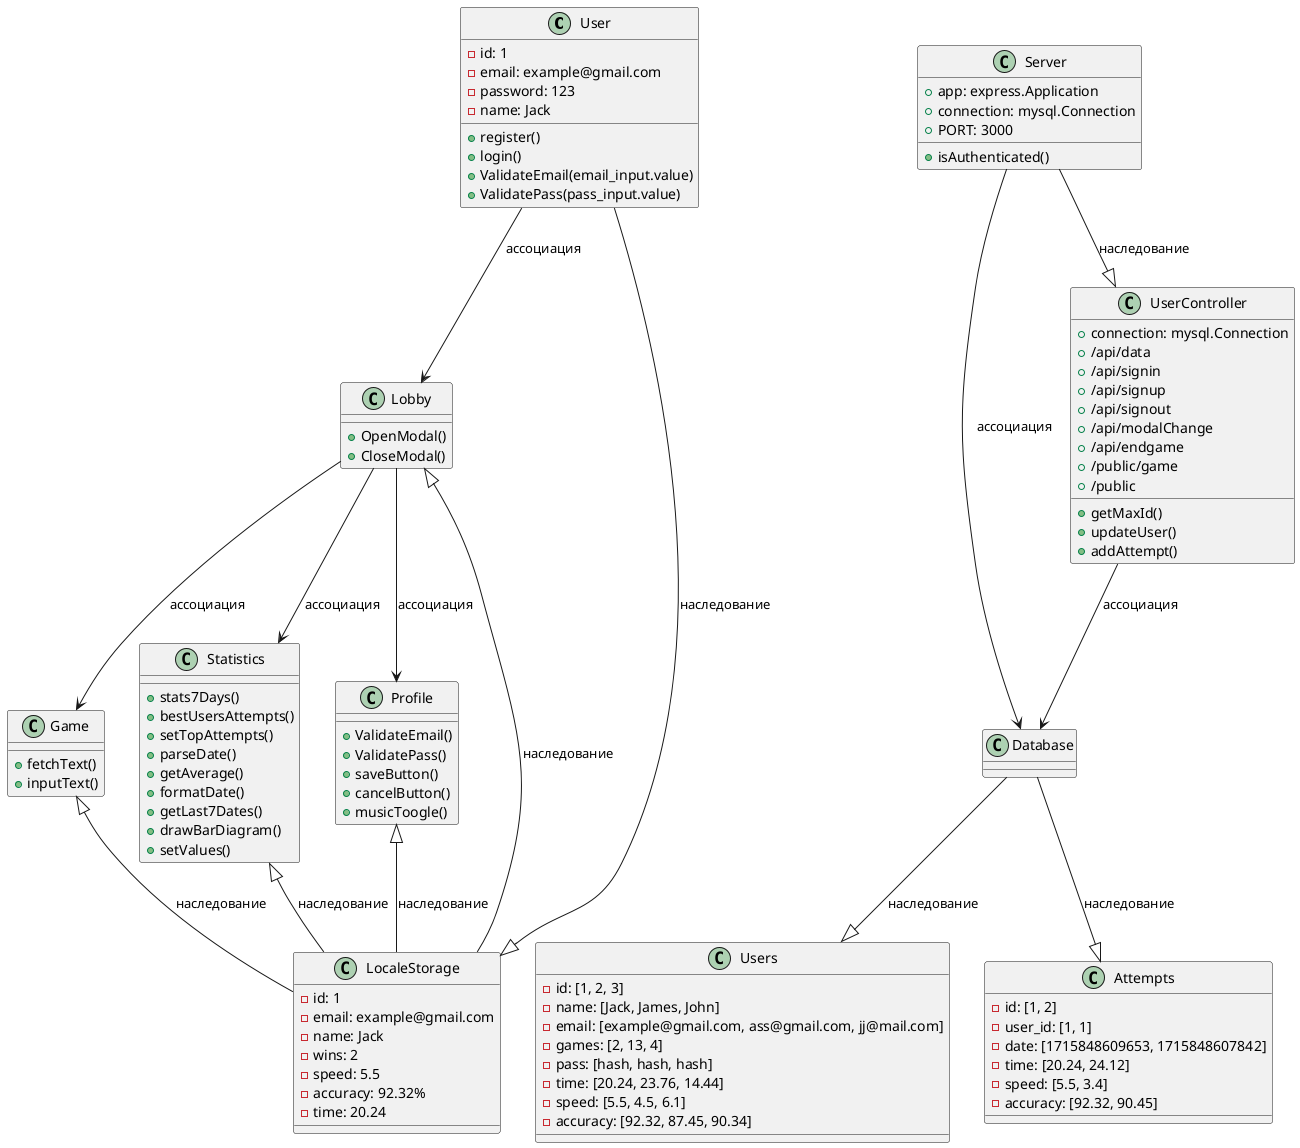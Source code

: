 @startuml

' Классы:
'-------------

class User {
 - id: 1
 - email: example@gmail.com
 - password: 123
 - name: Jack
 + register()
 + login()
 + ValidateEmail(email_input.value)
 + ValidatePass(pass_input.value)
}

class Game {
 + fetchText()
 + inputText()
}

class Statistics {
 + stats7Days()
 + bestUsersAttempts()
 + setTopAttempts()
 + parseDate()
 + getAverage()
 + formatDate()
 + getLast7Dates()
 + drawBarDiagram()
 + setValues()
}

class Profile {
 + ValidateEmail()
 + ValidatePass()
 + saveButton()
 + cancelButton()
 + musicToogle()
}

class Lobby {
 + OpenModal()
 + CloseModal()
}
class LocaleStorage {
 - id: 1
 - email: example@gmail.com
 - name: Jack
 - wins: 2
 - speed: 5.5
 - accuracy: 92.32%
 - time: 20.24
}
class Server {
 +app: express.Application
 +connection: mysql.Connection
 +PORT: 3000
 + isAuthenticated()

}

class Database {
}

class Users {
 - id: [1, 2, 3]
 - name: [Jack, James, John]
 - email: [example@gmail.com, ass@gmail.com, jj@mail.com]
 - games: [2, 13, 4]
 - pass: [hash, hash, hash]
 - time: [20.24, 23.76, 14.44]
 - speed: [5.5, 4.5, 6.1]
 - accuracy: [92.32, 87.45, 90.34]
}

class Attempts {
 - id: [1, 2]
 - user_id: [1, 1]
 - date: [1715848609653, 1715848607842]
 - time: [20.24, 24.12]
 - speed: [5.5, 3.4]
 - accuracy: [92.32, 90.45]
}

class UserController {
 + connection: mysql.Connection
 + /api/data
 + /api/signin
 + /api/signup
 + /api/signout
 + /api/modalChange
 + /api/endgame
 + /public/game
 + /public
 + getMaxId()
 + updateUser()
 + addAttempt()
}

' Ассоциации:
'-------------

User --> Lobby : ассоциация
Lobby --> Game : ассоциация
Lobby --> Statistics : ассоциация
Lobby --> Profile : ассоциация
User --|> LocaleStorage : наследование
Profile <|-- LocaleStorage : наследование
Game <|-- LocaleStorage : наследование
Lobby <|-- LocaleStorage : наследование
Statistics <|-- LocaleStorage : наследование

Server --> Database : ассоциация
Server --|>  UserController : наследование
UserController --> Database : ассоциация
Database --|> Users : наследование
Database --|> Attempts : наследование